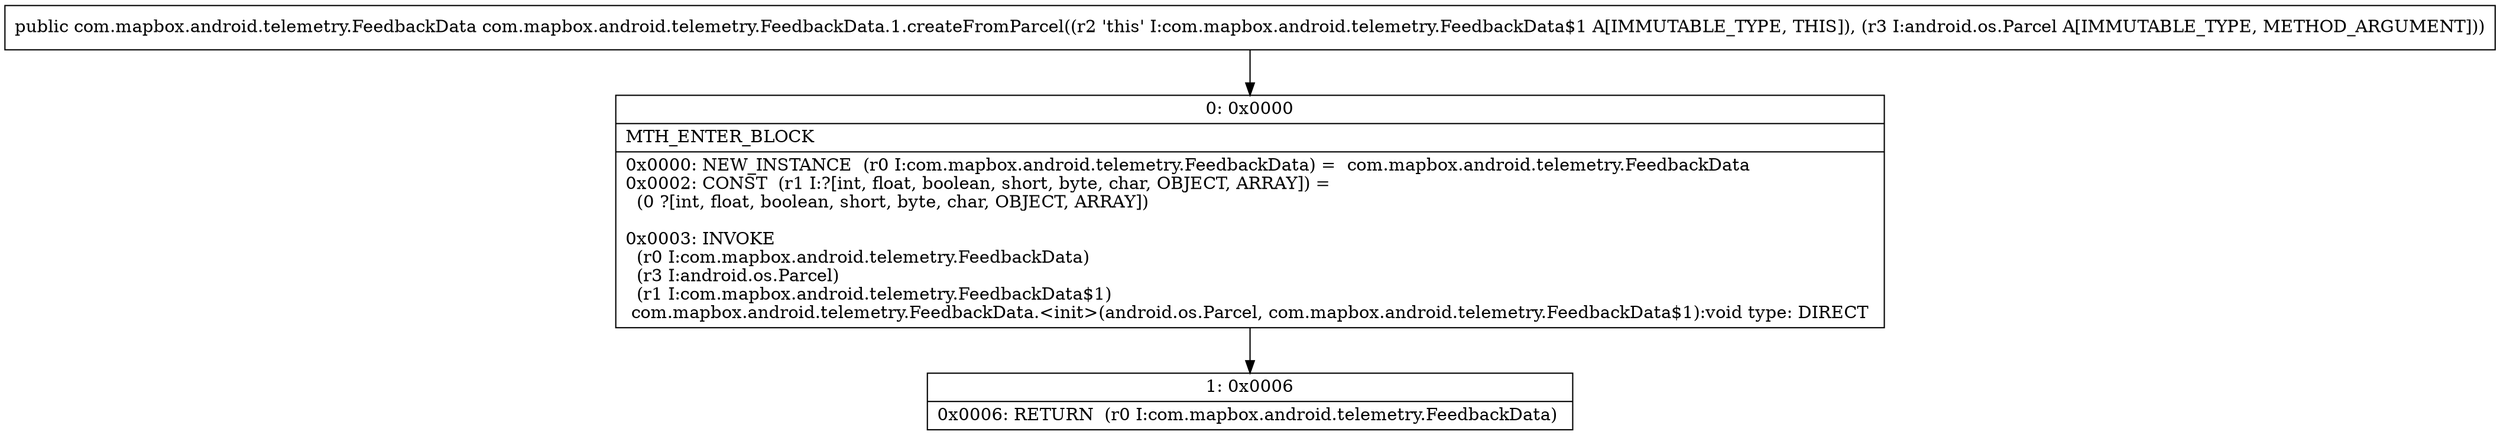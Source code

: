 digraph "CFG forcom.mapbox.android.telemetry.FeedbackData.1.createFromParcel(Landroid\/os\/Parcel;)Lcom\/mapbox\/android\/telemetry\/FeedbackData;" {
Node_0 [shape=record,label="{0\:\ 0x0000|MTH_ENTER_BLOCK\l|0x0000: NEW_INSTANCE  (r0 I:com.mapbox.android.telemetry.FeedbackData) =  com.mapbox.android.telemetry.FeedbackData \l0x0002: CONST  (r1 I:?[int, float, boolean, short, byte, char, OBJECT, ARRAY]) = \l  (0 ?[int, float, boolean, short, byte, char, OBJECT, ARRAY])\l \l0x0003: INVOKE  \l  (r0 I:com.mapbox.android.telemetry.FeedbackData)\l  (r3 I:android.os.Parcel)\l  (r1 I:com.mapbox.android.telemetry.FeedbackData$1)\l com.mapbox.android.telemetry.FeedbackData.\<init\>(android.os.Parcel, com.mapbox.android.telemetry.FeedbackData$1):void type: DIRECT \l}"];
Node_1 [shape=record,label="{1\:\ 0x0006|0x0006: RETURN  (r0 I:com.mapbox.android.telemetry.FeedbackData) \l}"];
MethodNode[shape=record,label="{public com.mapbox.android.telemetry.FeedbackData com.mapbox.android.telemetry.FeedbackData.1.createFromParcel((r2 'this' I:com.mapbox.android.telemetry.FeedbackData$1 A[IMMUTABLE_TYPE, THIS]), (r3 I:android.os.Parcel A[IMMUTABLE_TYPE, METHOD_ARGUMENT])) }"];
MethodNode -> Node_0;
Node_0 -> Node_1;
}

